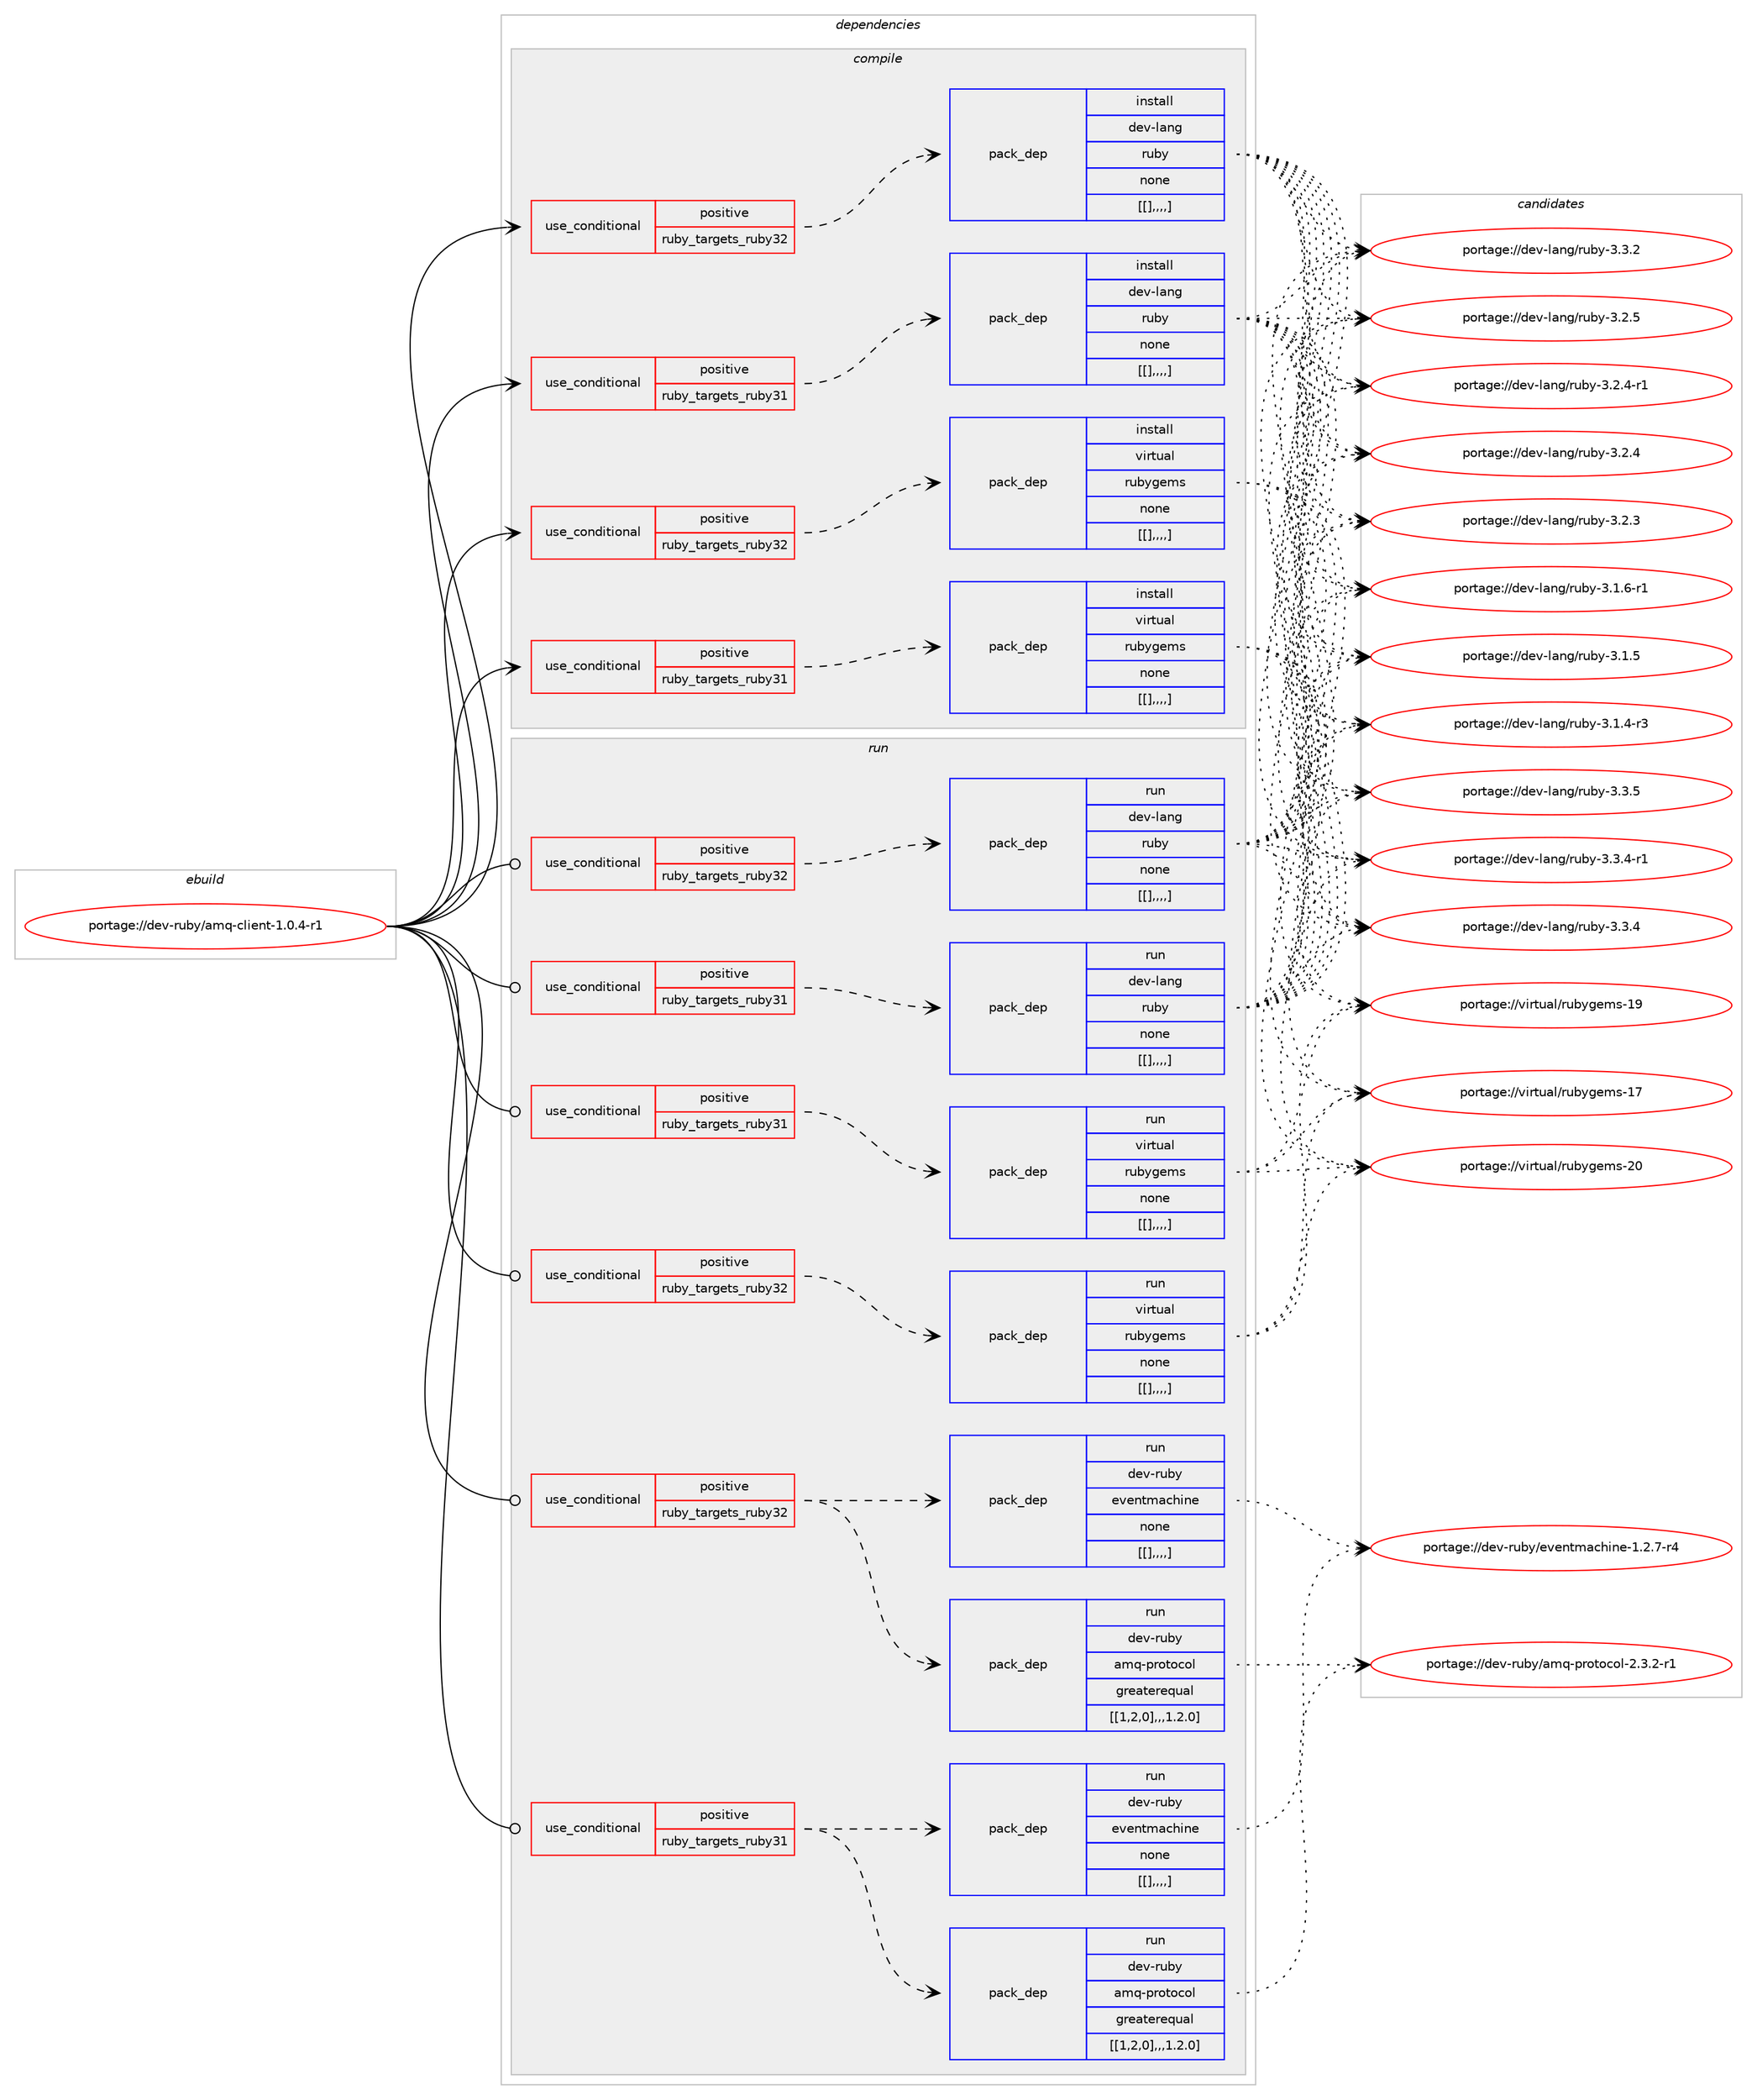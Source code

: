 digraph prolog {

# *************
# Graph options
# *************

newrank=true;
concentrate=true;
compound=true;
graph [rankdir=LR,fontname=Helvetica,fontsize=10,ranksep=1.5];#, ranksep=2.5, nodesep=0.2];
edge  [arrowhead=vee];
node  [fontname=Helvetica,fontsize=10];

# **********
# The ebuild
# **********

subgraph cluster_leftcol {
color=gray;
label=<<i>ebuild</i>>;
id [label="portage://dev-ruby/amq-client-1.0.4-r1", color=red, width=4, href="../dev-ruby/amq-client-1.0.4-r1.svg"];
}

# ****************
# The dependencies
# ****************

subgraph cluster_midcol {
color=gray;
label=<<i>dependencies</i>>;
subgraph cluster_compile {
fillcolor="#eeeeee";
style=filled;
label=<<i>compile</i>>;
subgraph cond45286 {
dependency178392 [label=<<TABLE BORDER="0" CELLBORDER="1" CELLSPACING="0" CELLPADDING="4"><TR><TD ROWSPAN="3" CELLPADDING="10">use_conditional</TD></TR><TR><TD>positive</TD></TR><TR><TD>ruby_targets_ruby31</TD></TR></TABLE>>, shape=none, color=red];
subgraph pack131826 {
dependency178393 [label=<<TABLE BORDER="0" CELLBORDER="1" CELLSPACING="0" CELLPADDING="4" WIDTH="220"><TR><TD ROWSPAN="6" CELLPADDING="30">pack_dep</TD></TR><TR><TD WIDTH="110">install</TD></TR><TR><TD>dev-lang</TD></TR><TR><TD>ruby</TD></TR><TR><TD>none</TD></TR><TR><TD>[[],,,,]</TD></TR></TABLE>>, shape=none, color=blue];
}
dependency178392:e -> dependency178393:w [weight=20,style="dashed",arrowhead="vee"];
}
id:e -> dependency178392:w [weight=20,style="solid",arrowhead="vee"];
subgraph cond45287 {
dependency178394 [label=<<TABLE BORDER="0" CELLBORDER="1" CELLSPACING="0" CELLPADDING="4"><TR><TD ROWSPAN="3" CELLPADDING="10">use_conditional</TD></TR><TR><TD>positive</TD></TR><TR><TD>ruby_targets_ruby31</TD></TR></TABLE>>, shape=none, color=red];
subgraph pack131827 {
dependency178395 [label=<<TABLE BORDER="0" CELLBORDER="1" CELLSPACING="0" CELLPADDING="4" WIDTH="220"><TR><TD ROWSPAN="6" CELLPADDING="30">pack_dep</TD></TR><TR><TD WIDTH="110">install</TD></TR><TR><TD>virtual</TD></TR><TR><TD>rubygems</TD></TR><TR><TD>none</TD></TR><TR><TD>[[],,,,]</TD></TR></TABLE>>, shape=none, color=blue];
}
dependency178394:e -> dependency178395:w [weight=20,style="dashed",arrowhead="vee"];
}
id:e -> dependency178394:w [weight=20,style="solid",arrowhead="vee"];
subgraph cond45288 {
dependency178396 [label=<<TABLE BORDER="0" CELLBORDER="1" CELLSPACING="0" CELLPADDING="4"><TR><TD ROWSPAN="3" CELLPADDING="10">use_conditional</TD></TR><TR><TD>positive</TD></TR><TR><TD>ruby_targets_ruby32</TD></TR></TABLE>>, shape=none, color=red];
subgraph pack131828 {
dependency178397 [label=<<TABLE BORDER="0" CELLBORDER="1" CELLSPACING="0" CELLPADDING="4" WIDTH="220"><TR><TD ROWSPAN="6" CELLPADDING="30">pack_dep</TD></TR><TR><TD WIDTH="110">install</TD></TR><TR><TD>dev-lang</TD></TR><TR><TD>ruby</TD></TR><TR><TD>none</TD></TR><TR><TD>[[],,,,]</TD></TR></TABLE>>, shape=none, color=blue];
}
dependency178396:e -> dependency178397:w [weight=20,style="dashed",arrowhead="vee"];
}
id:e -> dependency178396:w [weight=20,style="solid",arrowhead="vee"];
subgraph cond45289 {
dependency178398 [label=<<TABLE BORDER="0" CELLBORDER="1" CELLSPACING="0" CELLPADDING="4"><TR><TD ROWSPAN="3" CELLPADDING="10">use_conditional</TD></TR><TR><TD>positive</TD></TR><TR><TD>ruby_targets_ruby32</TD></TR></TABLE>>, shape=none, color=red];
subgraph pack131829 {
dependency178399 [label=<<TABLE BORDER="0" CELLBORDER="1" CELLSPACING="0" CELLPADDING="4" WIDTH="220"><TR><TD ROWSPAN="6" CELLPADDING="30">pack_dep</TD></TR><TR><TD WIDTH="110">install</TD></TR><TR><TD>virtual</TD></TR><TR><TD>rubygems</TD></TR><TR><TD>none</TD></TR><TR><TD>[[],,,,]</TD></TR></TABLE>>, shape=none, color=blue];
}
dependency178398:e -> dependency178399:w [weight=20,style="dashed",arrowhead="vee"];
}
id:e -> dependency178398:w [weight=20,style="solid",arrowhead="vee"];
}
subgraph cluster_compileandrun {
fillcolor="#eeeeee";
style=filled;
label=<<i>compile and run</i>>;
}
subgraph cluster_run {
fillcolor="#eeeeee";
style=filled;
label=<<i>run</i>>;
subgraph cond45290 {
dependency178400 [label=<<TABLE BORDER="0" CELLBORDER="1" CELLSPACING="0" CELLPADDING="4"><TR><TD ROWSPAN="3" CELLPADDING="10">use_conditional</TD></TR><TR><TD>positive</TD></TR><TR><TD>ruby_targets_ruby31</TD></TR></TABLE>>, shape=none, color=red];
subgraph pack131830 {
dependency178401 [label=<<TABLE BORDER="0" CELLBORDER="1" CELLSPACING="0" CELLPADDING="4" WIDTH="220"><TR><TD ROWSPAN="6" CELLPADDING="30">pack_dep</TD></TR><TR><TD WIDTH="110">run</TD></TR><TR><TD>dev-lang</TD></TR><TR><TD>ruby</TD></TR><TR><TD>none</TD></TR><TR><TD>[[],,,,]</TD></TR></TABLE>>, shape=none, color=blue];
}
dependency178400:e -> dependency178401:w [weight=20,style="dashed",arrowhead="vee"];
}
id:e -> dependency178400:w [weight=20,style="solid",arrowhead="odot"];
subgraph cond45291 {
dependency178402 [label=<<TABLE BORDER="0" CELLBORDER="1" CELLSPACING="0" CELLPADDING="4"><TR><TD ROWSPAN="3" CELLPADDING="10">use_conditional</TD></TR><TR><TD>positive</TD></TR><TR><TD>ruby_targets_ruby31</TD></TR></TABLE>>, shape=none, color=red];
subgraph pack131831 {
dependency178403 [label=<<TABLE BORDER="0" CELLBORDER="1" CELLSPACING="0" CELLPADDING="4" WIDTH="220"><TR><TD ROWSPAN="6" CELLPADDING="30">pack_dep</TD></TR><TR><TD WIDTH="110">run</TD></TR><TR><TD>dev-ruby</TD></TR><TR><TD>amq-protocol</TD></TR><TR><TD>greaterequal</TD></TR><TR><TD>[[1,2,0],,,1.2.0]</TD></TR></TABLE>>, shape=none, color=blue];
}
dependency178402:e -> dependency178403:w [weight=20,style="dashed",arrowhead="vee"];
subgraph pack131832 {
dependency178404 [label=<<TABLE BORDER="0" CELLBORDER="1" CELLSPACING="0" CELLPADDING="4" WIDTH="220"><TR><TD ROWSPAN="6" CELLPADDING="30">pack_dep</TD></TR><TR><TD WIDTH="110">run</TD></TR><TR><TD>dev-ruby</TD></TR><TR><TD>eventmachine</TD></TR><TR><TD>none</TD></TR><TR><TD>[[],,,,]</TD></TR></TABLE>>, shape=none, color=blue];
}
dependency178402:e -> dependency178404:w [weight=20,style="dashed",arrowhead="vee"];
}
id:e -> dependency178402:w [weight=20,style="solid",arrowhead="odot"];
subgraph cond45292 {
dependency178405 [label=<<TABLE BORDER="0" CELLBORDER="1" CELLSPACING="0" CELLPADDING="4"><TR><TD ROWSPAN="3" CELLPADDING="10">use_conditional</TD></TR><TR><TD>positive</TD></TR><TR><TD>ruby_targets_ruby31</TD></TR></TABLE>>, shape=none, color=red];
subgraph pack131833 {
dependency178406 [label=<<TABLE BORDER="0" CELLBORDER="1" CELLSPACING="0" CELLPADDING="4" WIDTH="220"><TR><TD ROWSPAN="6" CELLPADDING="30">pack_dep</TD></TR><TR><TD WIDTH="110">run</TD></TR><TR><TD>virtual</TD></TR><TR><TD>rubygems</TD></TR><TR><TD>none</TD></TR><TR><TD>[[],,,,]</TD></TR></TABLE>>, shape=none, color=blue];
}
dependency178405:e -> dependency178406:w [weight=20,style="dashed",arrowhead="vee"];
}
id:e -> dependency178405:w [weight=20,style="solid",arrowhead="odot"];
subgraph cond45293 {
dependency178407 [label=<<TABLE BORDER="0" CELLBORDER="1" CELLSPACING="0" CELLPADDING="4"><TR><TD ROWSPAN="3" CELLPADDING="10">use_conditional</TD></TR><TR><TD>positive</TD></TR><TR><TD>ruby_targets_ruby32</TD></TR></TABLE>>, shape=none, color=red];
subgraph pack131834 {
dependency178408 [label=<<TABLE BORDER="0" CELLBORDER="1" CELLSPACING="0" CELLPADDING="4" WIDTH="220"><TR><TD ROWSPAN="6" CELLPADDING="30">pack_dep</TD></TR><TR><TD WIDTH="110">run</TD></TR><TR><TD>dev-lang</TD></TR><TR><TD>ruby</TD></TR><TR><TD>none</TD></TR><TR><TD>[[],,,,]</TD></TR></TABLE>>, shape=none, color=blue];
}
dependency178407:e -> dependency178408:w [weight=20,style="dashed",arrowhead="vee"];
}
id:e -> dependency178407:w [weight=20,style="solid",arrowhead="odot"];
subgraph cond45294 {
dependency178409 [label=<<TABLE BORDER="0" CELLBORDER="1" CELLSPACING="0" CELLPADDING="4"><TR><TD ROWSPAN="3" CELLPADDING="10">use_conditional</TD></TR><TR><TD>positive</TD></TR><TR><TD>ruby_targets_ruby32</TD></TR></TABLE>>, shape=none, color=red];
subgraph pack131835 {
dependency178410 [label=<<TABLE BORDER="0" CELLBORDER="1" CELLSPACING="0" CELLPADDING="4" WIDTH="220"><TR><TD ROWSPAN="6" CELLPADDING="30">pack_dep</TD></TR><TR><TD WIDTH="110">run</TD></TR><TR><TD>dev-ruby</TD></TR><TR><TD>amq-protocol</TD></TR><TR><TD>greaterequal</TD></TR><TR><TD>[[1,2,0],,,1.2.0]</TD></TR></TABLE>>, shape=none, color=blue];
}
dependency178409:e -> dependency178410:w [weight=20,style="dashed",arrowhead="vee"];
subgraph pack131836 {
dependency178411 [label=<<TABLE BORDER="0" CELLBORDER="1" CELLSPACING="0" CELLPADDING="4" WIDTH="220"><TR><TD ROWSPAN="6" CELLPADDING="30">pack_dep</TD></TR><TR><TD WIDTH="110">run</TD></TR><TR><TD>dev-ruby</TD></TR><TR><TD>eventmachine</TD></TR><TR><TD>none</TD></TR><TR><TD>[[],,,,]</TD></TR></TABLE>>, shape=none, color=blue];
}
dependency178409:e -> dependency178411:w [weight=20,style="dashed",arrowhead="vee"];
}
id:e -> dependency178409:w [weight=20,style="solid",arrowhead="odot"];
subgraph cond45295 {
dependency178412 [label=<<TABLE BORDER="0" CELLBORDER="1" CELLSPACING="0" CELLPADDING="4"><TR><TD ROWSPAN="3" CELLPADDING="10">use_conditional</TD></TR><TR><TD>positive</TD></TR><TR><TD>ruby_targets_ruby32</TD></TR></TABLE>>, shape=none, color=red];
subgraph pack131837 {
dependency178413 [label=<<TABLE BORDER="0" CELLBORDER="1" CELLSPACING="0" CELLPADDING="4" WIDTH="220"><TR><TD ROWSPAN="6" CELLPADDING="30">pack_dep</TD></TR><TR><TD WIDTH="110">run</TD></TR><TR><TD>virtual</TD></TR><TR><TD>rubygems</TD></TR><TR><TD>none</TD></TR><TR><TD>[[],,,,]</TD></TR></TABLE>>, shape=none, color=blue];
}
dependency178412:e -> dependency178413:w [weight=20,style="dashed",arrowhead="vee"];
}
id:e -> dependency178412:w [weight=20,style="solid",arrowhead="odot"];
}
}

# **************
# The candidates
# **************

subgraph cluster_choices {
rank=same;
color=gray;
label=<<i>candidates</i>>;

subgraph choice131826 {
color=black;
nodesep=1;
choice10010111845108971101034711411798121455146514653 [label="portage://dev-lang/ruby-3.3.5", color=red, width=4,href="../dev-lang/ruby-3.3.5.svg"];
choice100101118451089711010347114117981214551465146524511449 [label="portage://dev-lang/ruby-3.3.4-r1", color=red, width=4,href="../dev-lang/ruby-3.3.4-r1.svg"];
choice10010111845108971101034711411798121455146514652 [label="portage://dev-lang/ruby-3.3.4", color=red, width=4,href="../dev-lang/ruby-3.3.4.svg"];
choice10010111845108971101034711411798121455146514650 [label="portage://dev-lang/ruby-3.3.2", color=red, width=4,href="../dev-lang/ruby-3.3.2.svg"];
choice10010111845108971101034711411798121455146504653 [label="portage://dev-lang/ruby-3.2.5", color=red, width=4,href="../dev-lang/ruby-3.2.5.svg"];
choice100101118451089711010347114117981214551465046524511449 [label="portage://dev-lang/ruby-3.2.4-r1", color=red, width=4,href="../dev-lang/ruby-3.2.4-r1.svg"];
choice10010111845108971101034711411798121455146504652 [label="portage://dev-lang/ruby-3.2.4", color=red, width=4,href="../dev-lang/ruby-3.2.4.svg"];
choice10010111845108971101034711411798121455146504651 [label="portage://dev-lang/ruby-3.2.3", color=red, width=4,href="../dev-lang/ruby-3.2.3.svg"];
choice100101118451089711010347114117981214551464946544511449 [label="portage://dev-lang/ruby-3.1.6-r1", color=red, width=4,href="../dev-lang/ruby-3.1.6-r1.svg"];
choice10010111845108971101034711411798121455146494653 [label="portage://dev-lang/ruby-3.1.5", color=red, width=4,href="../dev-lang/ruby-3.1.5.svg"];
choice100101118451089711010347114117981214551464946524511451 [label="portage://dev-lang/ruby-3.1.4-r3", color=red, width=4,href="../dev-lang/ruby-3.1.4-r3.svg"];
dependency178393:e -> choice10010111845108971101034711411798121455146514653:w [style=dotted,weight="100"];
dependency178393:e -> choice100101118451089711010347114117981214551465146524511449:w [style=dotted,weight="100"];
dependency178393:e -> choice10010111845108971101034711411798121455146514652:w [style=dotted,weight="100"];
dependency178393:e -> choice10010111845108971101034711411798121455146514650:w [style=dotted,weight="100"];
dependency178393:e -> choice10010111845108971101034711411798121455146504653:w [style=dotted,weight="100"];
dependency178393:e -> choice100101118451089711010347114117981214551465046524511449:w [style=dotted,weight="100"];
dependency178393:e -> choice10010111845108971101034711411798121455146504652:w [style=dotted,weight="100"];
dependency178393:e -> choice10010111845108971101034711411798121455146504651:w [style=dotted,weight="100"];
dependency178393:e -> choice100101118451089711010347114117981214551464946544511449:w [style=dotted,weight="100"];
dependency178393:e -> choice10010111845108971101034711411798121455146494653:w [style=dotted,weight="100"];
dependency178393:e -> choice100101118451089711010347114117981214551464946524511451:w [style=dotted,weight="100"];
}
subgraph choice131827 {
color=black;
nodesep=1;
choice118105114116117971084711411798121103101109115455048 [label="portage://virtual/rubygems-20", color=red, width=4,href="../virtual/rubygems-20.svg"];
choice118105114116117971084711411798121103101109115454957 [label="portage://virtual/rubygems-19", color=red, width=4,href="../virtual/rubygems-19.svg"];
choice118105114116117971084711411798121103101109115454955 [label="portage://virtual/rubygems-17", color=red, width=4,href="../virtual/rubygems-17.svg"];
dependency178395:e -> choice118105114116117971084711411798121103101109115455048:w [style=dotted,weight="100"];
dependency178395:e -> choice118105114116117971084711411798121103101109115454957:w [style=dotted,weight="100"];
dependency178395:e -> choice118105114116117971084711411798121103101109115454955:w [style=dotted,weight="100"];
}
subgraph choice131828 {
color=black;
nodesep=1;
choice10010111845108971101034711411798121455146514653 [label="portage://dev-lang/ruby-3.3.5", color=red, width=4,href="../dev-lang/ruby-3.3.5.svg"];
choice100101118451089711010347114117981214551465146524511449 [label="portage://dev-lang/ruby-3.3.4-r1", color=red, width=4,href="../dev-lang/ruby-3.3.4-r1.svg"];
choice10010111845108971101034711411798121455146514652 [label="portage://dev-lang/ruby-3.3.4", color=red, width=4,href="../dev-lang/ruby-3.3.4.svg"];
choice10010111845108971101034711411798121455146514650 [label="portage://dev-lang/ruby-3.3.2", color=red, width=4,href="../dev-lang/ruby-3.3.2.svg"];
choice10010111845108971101034711411798121455146504653 [label="portage://dev-lang/ruby-3.2.5", color=red, width=4,href="../dev-lang/ruby-3.2.5.svg"];
choice100101118451089711010347114117981214551465046524511449 [label="portage://dev-lang/ruby-3.2.4-r1", color=red, width=4,href="../dev-lang/ruby-3.2.4-r1.svg"];
choice10010111845108971101034711411798121455146504652 [label="portage://dev-lang/ruby-3.2.4", color=red, width=4,href="../dev-lang/ruby-3.2.4.svg"];
choice10010111845108971101034711411798121455146504651 [label="portage://dev-lang/ruby-3.2.3", color=red, width=4,href="../dev-lang/ruby-3.2.3.svg"];
choice100101118451089711010347114117981214551464946544511449 [label="portage://dev-lang/ruby-3.1.6-r1", color=red, width=4,href="../dev-lang/ruby-3.1.6-r1.svg"];
choice10010111845108971101034711411798121455146494653 [label="portage://dev-lang/ruby-3.1.5", color=red, width=4,href="../dev-lang/ruby-3.1.5.svg"];
choice100101118451089711010347114117981214551464946524511451 [label="portage://dev-lang/ruby-3.1.4-r3", color=red, width=4,href="../dev-lang/ruby-3.1.4-r3.svg"];
dependency178397:e -> choice10010111845108971101034711411798121455146514653:w [style=dotted,weight="100"];
dependency178397:e -> choice100101118451089711010347114117981214551465146524511449:w [style=dotted,weight="100"];
dependency178397:e -> choice10010111845108971101034711411798121455146514652:w [style=dotted,weight="100"];
dependency178397:e -> choice10010111845108971101034711411798121455146514650:w [style=dotted,weight="100"];
dependency178397:e -> choice10010111845108971101034711411798121455146504653:w [style=dotted,weight="100"];
dependency178397:e -> choice100101118451089711010347114117981214551465046524511449:w [style=dotted,weight="100"];
dependency178397:e -> choice10010111845108971101034711411798121455146504652:w [style=dotted,weight="100"];
dependency178397:e -> choice10010111845108971101034711411798121455146504651:w [style=dotted,weight="100"];
dependency178397:e -> choice100101118451089711010347114117981214551464946544511449:w [style=dotted,weight="100"];
dependency178397:e -> choice10010111845108971101034711411798121455146494653:w [style=dotted,weight="100"];
dependency178397:e -> choice100101118451089711010347114117981214551464946524511451:w [style=dotted,weight="100"];
}
subgraph choice131829 {
color=black;
nodesep=1;
choice118105114116117971084711411798121103101109115455048 [label="portage://virtual/rubygems-20", color=red, width=4,href="../virtual/rubygems-20.svg"];
choice118105114116117971084711411798121103101109115454957 [label="portage://virtual/rubygems-19", color=red, width=4,href="../virtual/rubygems-19.svg"];
choice118105114116117971084711411798121103101109115454955 [label="portage://virtual/rubygems-17", color=red, width=4,href="../virtual/rubygems-17.svg"];
dependency178399:e -> choice118105114116117971084711411798121103101109115455048:w [style=dotted,weight="100"];
dependency178399:e -> choice118105114116117971084711411798121103101109115454957:w [style=dotted,weight="100"];
dependency178399:e -> choice118105114116117971084711411798121103101109115454955:w [style=dotted,weight="100"];
}
subgraph choice131830 {
color=black;
nodesep=1;
choice10010111845108971101034711411798121455146514653 [label="portage://dev-lang/ruby-3.3.5", color=red, width=4,href="../dev-lang/ruby-3.3.5.svg"];
choice100101118451089711010347114117981214551465146524511449 [label="portage://dev-lang/ruby-3.3.4-r1", color=red, width=4,href="../dev-lang/ruby-3.3.4-r1.svg"];
choice10010111845108971101034711411798121455146514652 [label="portage://dev-lang/ruby-3.3.4", color=red, width=4,href="../dev-lang/ruby-3.3.4.svg"];
choice10010111845108971101034711411798121455146514650 [label="portage://dev-lang/ruby-3.3.2", color=red, width=4,href="../dev-lang/ruby-3.3.2.svg"];
choice10010111845108971101034711411798121455146504653 [label="portage://dev-lang/ruby-3.2.5", color=red, width=4,href="../dev-lang/ruby-3.2.5.svg"];
choice100101118451089711010347114117981214551465046524511449 [label="portage://dev-lang/ruby-3.2.4-r1", color=red, width=4,href="../dev-lang/ruby-3.2.4-r1.svg"];
choice10010111845108971101034711411798121455146504652 [label="portage://dev-lang/ruby-3.2.4", color=red, width=4,href="../dev-lang/ruby-3.2.4.svg"];
choice10010111845108971101034711411798121455146504651 [label="portage://dev-lang/ruby-3.2.3", color=red, width=4,href="../dev-lang/ruby-3.2.3.svg"];
choice100101118451089711010347114117981214551464946544511449 [label="portage://dev-lang/ruby-3.1.6-r1", color=red, width=4,href="../dev-lang/ruby-3.1.6-r1.svg"];
choice10010111845108971101034711411798121455146494653 [label="portage://dev-lang/ruby-3.1.5", color=red, width=4,href="../dev-lang/ruby-3.1.5.svg"];
choice100101118451089711010347114117981214551464946524511451 [label="portage://dev-lang/ruby-3.1.4-r3", color=red, width=4,href="../dev-lang/ruby-3.1.4-r3.svg"];
dependency178401:e -> choice10010111845108971101034711411798121455146514653:w [style=dotted,weight="100"];
dependency178401:e -> choice100101118451089711010347114117981214551465146524511449:w [style=dotted,weight="100"];
dependency178401:e -> choice10010111845108971101034711411798121455146514652:w [style=dotted,weight="100"];
dependency178401:e -> choice10010111845108971101034711411798121455146514650:w [style=dotted,weight="100"];
dependency178401:e -> choice10010111845108971101034711411798121455146504653:w [style=dotted,weight="100"];
dependency178401:e -> choice100101118451089711010347114117981214551465046524511449:w [style=dotted,weight="100"];
dependency178401:e -> choice10010111845108971101034711411798121455146504652:w [style=dotted,weight="100"];
dependency178401:e -> choice10010111845108971101034711411798121455146504651:w [style=dotted,weight="100"];
dependency178401:e -> choice100101118451089711010347114117981214551464946544511449:w [style=dotted,weight="100"];
dependency178401:e -> choice10010111845108971101034711411798121455146494653:w [style=dotted,weight="100"];
dependency178401:e -> choice100101118451089711010347114117981214551464946524511451:w [style=dotted,weight="100"];
}
subgraph choice131831 {
color=black;
nodesep=1;
choice1001011184511411798121479710911345112114111116111991111084550465146504511449 [label="portage://dev-ruby/amq-protocol-2.3.2-r1", color=red, width=4,href="../dev-ruby/amq-protocol-2.3.2-r1.svg"];
dependency178403:e -> choice1001011184511411798121479710911345112114111116111991111084550465146504511449:w [style=dotted,weight="100"];
}
subgraph choice131832 {
color=black;
nodesep=1;
choice10010111845114117981214710111810111011610997991041051101014549465046554511452 [label="portage://dev-ruby/eventmachine-1.2.7-r4", color=red, width=4,href="../dev-ruby/eventmachine-1.2.7-r4.svg"];
dependency178404:e -> choice10010111845114117981214710111810111011610997991041051101014549465046554511452:w [style=dotted,weight="100"];
}
subgraph choice131833 {
color=black;
nodesep=1;
choice118105114116117971084711411798121103101109115455048 [label="portage://virtual/rubygems-20", color=red, width=4,href="../virtual/rubygems-20.svg"];
choice118105114116117971084711411798121103101109115454957 [label="portage://virtual/rubygems-19", color=red, width=4,href="../virtual/rubygems-19.svg"];
choice118105114116117971084711411798121103101109115454955 [label="portage://virtual/rubygems-17", color=red, width=4,href="../virtual/rubygems-17.svg"];
dependency178406:e -> choice118105114116117971084711411798121103101109115455048:w [style=dotted,weight="100"];
dependency178406:e -> choice118105114116117971084711411798121103101109115454957:w [style=dotted,weight="100"];
dependency178406:e -> choice118105114116117971084711411798121103101109115454955:w [style=dotted,weight="100"];
}
subgraph choice131834 {
color=black;
nodesep=1;
choice10010111845108971101034711411798121455146514653 [label="portage://dev-lang/ruby-3.3.5", color=red, width=4,href="../dev-lang/ruby-3.3.5.svg"];
choice100101118451089711010347114117981214551465146524511449 [label="portage://dev-lang/ruby-3.3.4-r1", color=red, width=4,href="../dev-lang/ruby-3.3.4-r1.svg"];
choice10010111845108971101034711411798121455146514652 [label="portage://dev-lang/ruby-3.3.4", color=red, width=4,href="../dev-lang/ruby-3.3.4.svg"];
choice10010111845108971101034711411798121455146514650 [label="portage://dev-lang/ruby-3.3.2", color=red, width=4,href="../dev-lang/ruby-3.3.2.svg"];
choice10010111845108971101034711411798121455146504653 [label="portage://dev-lang/ruby-3.2.5", color=red, width=4,href="../dev-lang/ruby-3.2.5.svg"];
choice100101118451089711010347114117981214551465046524511449 [label="portage://dev-lang/ruby-3.2.4-r1", color=red, width=4,href="../dev-lang/ruby-3.2.4-r1.svg"];
choice10010111845108971101034711411798121455146504652 [label="portage://dev-lang/ruby-3.2.4", color=red, width=4,href="../dev-lang/ruby-3.2.4.svg"];
choice10010111845108971101034711411798121455146504651 [label="portage://dev-lang/ruby-3.2.3", color=red, width=4,href="../dev-lang/ruby-3.2.3.svg"];
choice100101118451089711010347114117981214551464946544511449 [label="portage://dev-lang/ruby-3.1.6-r1", color=red, width=4,href="../dev-lang/ruby-3.1.6-r1.svg"];
choice10010111845108971101034711411798121455146494653 [label="portage://dev-lang/ruby-3.1.5", color=red, width=4,href="../dev-lang/ruby-3.1.5.svg"];
choice100101118451089711010347114117981214551464946524511451 [label="portage://dev-lang/ruby-3.1.4-r3", color=red, width=4,href="../dev-lang/ruby-3.1.4-r3.svg"];
dependency178408:e -> choice10010111845108971101034711411798121455146514653:w [style=dotted,weight="100"];
dependency178408:e -> choice100101118451089711010347114117981214551465146524511449:w [style=dotted,weight="100"];
dependency178408:e -> choice10010111845108971101034711411798121455146514652:w [style=dotted,weight="100"];
dependency178408:e -> choice10010111845108971101034711411798121455146514650:w [style=dotted,weight="100"];
dependency178408:e -> choice10010111845108971101034711411798121455146504653:w [style=dotted,weight="100"];
dependency178408:e -> choice100101118451089711010347114117981214551465046524511449:w [style=dotted,weight="100"];
dependency178408:e -> choice10010111845108971101034711411798121455146504652:w [style=dotted,weight="100"];
dependency178408:e -> choice10010111845108971101034711411798121455146504651:w [style=dotted,weight="100"];
dependency178408:e -> choice100101118451089711010347114117981214551464946544511449:w [style=dotted,weight="100"];
dependency178408:e -> choice10010111845108971101034711411798121455146494653:w [style=dotted,weight="100"];
dependency178408:e -> choice100101118451089711010347114117981214551464946524511451:w [style=dotted,weight="100"];
}
subgraph choice131835 {
color=black;
nodesep=1;
choice1001011184511411798121479710911345112114111116111991111084550465146504511449 [label="portage://dev-ruby/amq-protocol-2.3.2-r1", color=red, width=4,href="../dev-ruby/amq-protocol-2.3.2-r1.svg"];
dependency178410:e -> choice1001011184511411798121479710911345112114111116111991111084550465146504511449:w [style=dotted,weight="100"];
}
subgraph choice131836 {
color=black;
nodesep=1;
choice10010111845114117981214710111810111011610997991041051101014549465046554511452 [label="portage://dev-ruby/eventmachine-1.2.7-r4", color=red, width=4,href="../dev-ruby/eventmachine-1.2.7-r4.svg"];
dependency178411:e -> choice10010111845114117981214710111810111011610997991041051101014549465046554511452:w [style=dotted,weight="100"];
}
subgraph choice131837 {
color=black;
nodesep=1;
choice118105114116117971084711411798121103101109115455048 [label="portage://virtual/rubygems-20", color=red, width=4,href="../virtual/rubygems-20.svg"];
choice118105114116117971084711411798121103101109115454957 [label="portage://virtual/rubygems-19", color=red, width=4,href="../virtual/rubygems-19.svg"];
choice118105114116117971084711411798121103101109115454955 [label="portage://virtual/rubygems-17", color=red, width=4,href="../virtual/rubygems-17.svg"];
dependency178413:e -> choice118105114116117971084711411798121103101109115455048:w [style=dotted,weight="100"];
dependency178413:e -> choice118105114116117971084711411798121103101109115454957:w [style=dotted,weight="100"];
dependency178413:e -> choice118105114116117971084711411798121103101109115454955:w [style=dotted,weight="100"];
}
}

}
